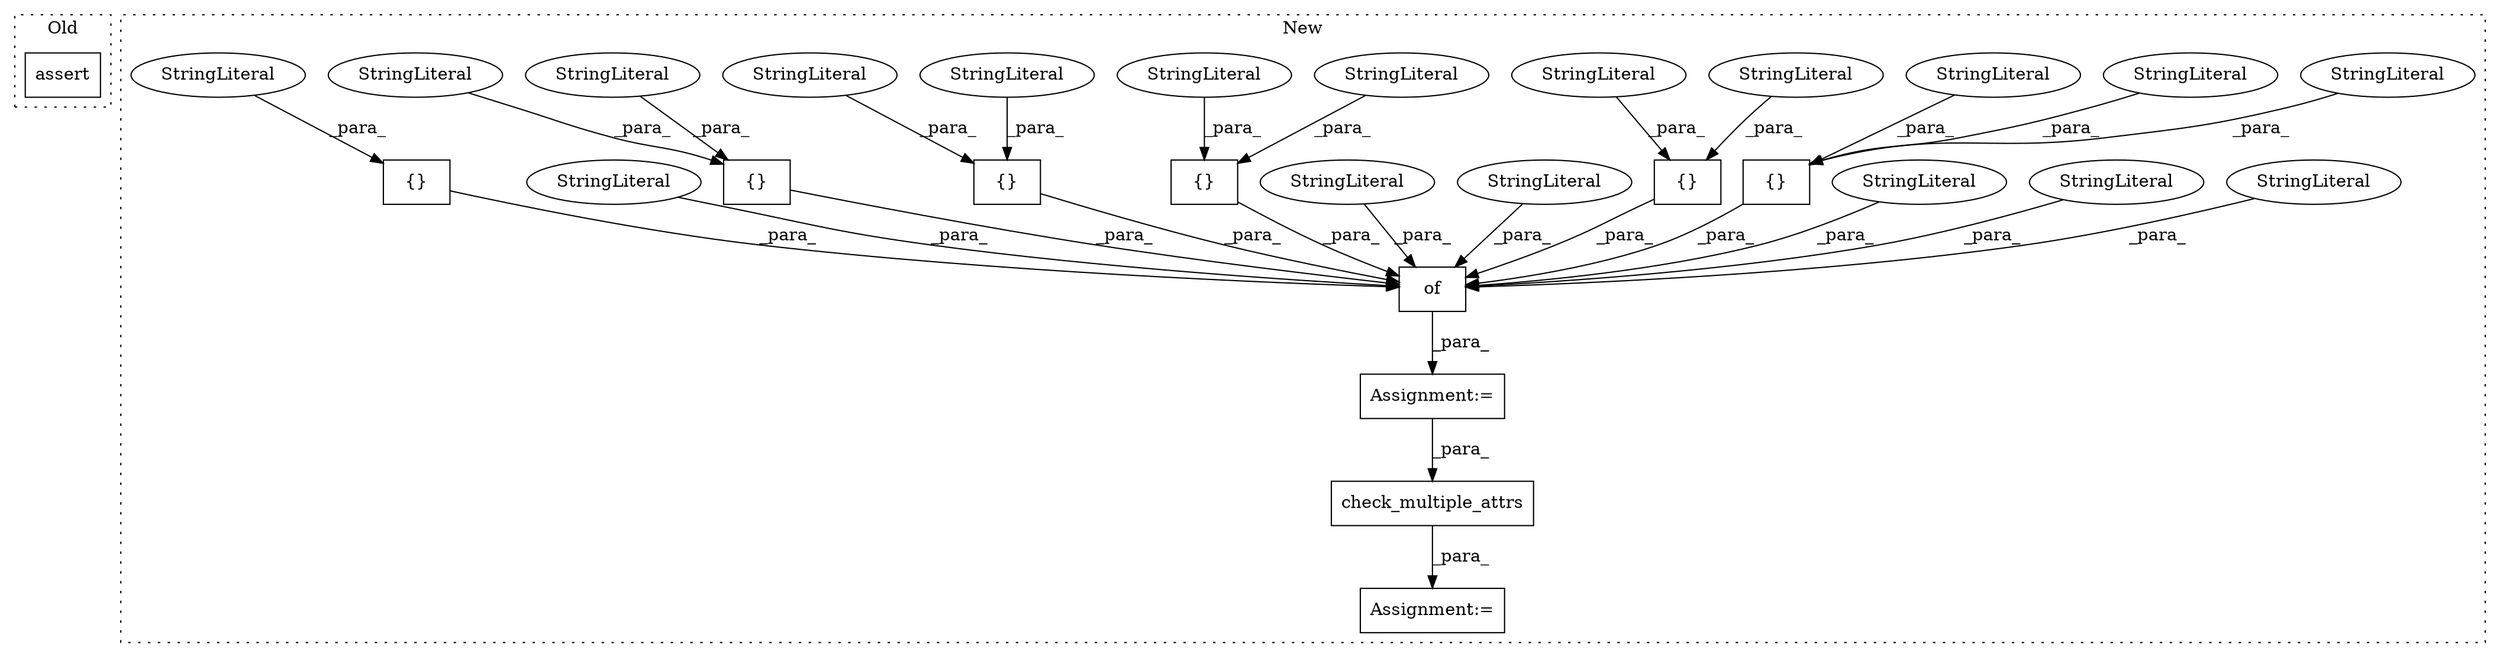 digraph G {
subgraph cluster0 {
1 [label="assert" a="6" s="25934" l="7" shape="box"];
label = "Old";
style="dotted";
}
subgraph cluster1 {
2 [label="check_multiple_attrs" a="32" s="27271,27316" l="21,1" shape="box"];
3 [label="{}" a="4" s="27126,27151" l="1,1" shape="box"];
4 [label="of" a="32" s="26878,27258" l="3,1" shape="box"];
5 [label="StringLiteral" a="45" s="27133" l="7" shape="ellipse"];
6 [label="Assignment:=" a="7" s="26873" l="1" shape="box"];
7 [label="StringLiteral" a="45" s="27048" l="7" shape="ellipse"];
8 [label="Assignment:=" a="7" s="27270" l="1" shape="box"];
9 [label="{}" a="4" s="26967,26992" l="1,1" shape="box"];
10 [label="StringLiteral" a="45" s="26881" l="11" shape="ellipse"];
11 [label="StringLiteral" a="45" s="27146" l="5" shape="ellipse"];
12 [label="{}" a="4" s="27068,27093" l="1,1" shape="box"];
13 [label="StringLiteral" a="45" s="27095" l="18" shape="ellipse"];
14 [label="StringLiteral" a="45" s="27083" l="4" shape="ellipse"];
15 [label="StringLiteral" a="45" s="27127" l="5" shape="ellipse"];
16 [label="StringLiteral" a="45" s="26974" l="7" shape="ellipse"];
17 [label="StringLiteral" a="45" s="27075" l="7" shape="ellipse"];
18 [label="{}" a="4" s="26905,26930" l="1,1" shape="box"];
19 [label="StringLiteral" a="45" s="27213" l="15" shape="ellipse"];
20 [label="{}" a="4" s="27021,27046" l="1,1" shape="box"];
21 [label="StringLiteral" a="45" s="26920" l="4" shape="ellipse"];
22 [label="StringLiteral" a="45" s="26932" l="22" shape="ellipse"];
23 [label="StringLiteral" a="45" s="26982" l="4" shape="ellipse"];
24 [label="StringLiteral" a="45" s="26912" l="7" shape="ellipse"];
25 [label="StringLiteral" a="45" s="27022" l="5" shape="ellipse"];
26 [label="StringLiteral" a="45" s="27041" l="5" shape="ellipse"];
27 [label="{}" a="4" s="27241,27257" l="1,1" shape="box"];
28 [label="StringLiteral" a="45" s="27153" l="20" shape="ellipse"];
29 [label="StringLiteral" a="45" s="27246" l="3" shape="ellipse"];
label = "New";
style="dotted";
}
2 -> 8 [label="_para_"];
3 -> 4 [label="_para_"];
4 -> 6 [label="_para_"];
5 -> 3 [label="_para_"];
6 -> 2 [label="_para_"];
7 -> 4 [label="_para_"];
9 -> 4 [label="_para_"];
10 -> 4 [label="_para_"];
11 -> 3 [label="_para_"];
12 -> 4 [label="_para_"];
13 -> 4 [label="_para_"];
14 -> 12 [label="_para_"];
15 -> 3 [label="_para_"];
16 -> 9 [label="_para_"];
17 -> 12 [label="_para_"];
18 -> 4 [label="_para_"];
19 -> 4 [label="_para_"];
20 -> 4 [label="_para_"];
21 -> 18 [label="_para_"];
22 -> 4 [label="_para_"];
23 -> 9 [label="_para_"];
24 -> 18 [label="_para_"];
25 -> 20 [label="_para_"];
26 -> 20 [label="_para_"];
27 -> 4 [label="_para_"];
28 -> 4 [label="_para_"];
29 -> 27 [label="_para_"];
}